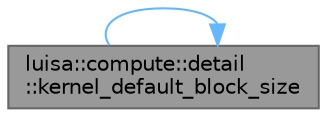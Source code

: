 digraph "luisa::compute::detail::kernel_default_block_size"
{
 // LATEX_PDF_SIZE
  bgcolor="transparent";
  edge [fontname=Helvetica,fontsize=10,labelfontname=Helvetica,labelfontsize=10];
  node [fontname=Helvetica,fontsize=10,shape=box,height=0.2,width=0.4];
  rankdir="LR";
  Node1 [id="Node000001",label="luisa::compute::detail\l::kernel_default_block_size",height=0.2,width=0.4,color="gray40", fillcolor="grey60", style="filled", fontcolor="black",tooltip="Kernel default block size"];
  Node1 -> Node1 [id="edge1_Node000001_Node000001",color="steelblue1",style="solid",tooltip=" "];
}
